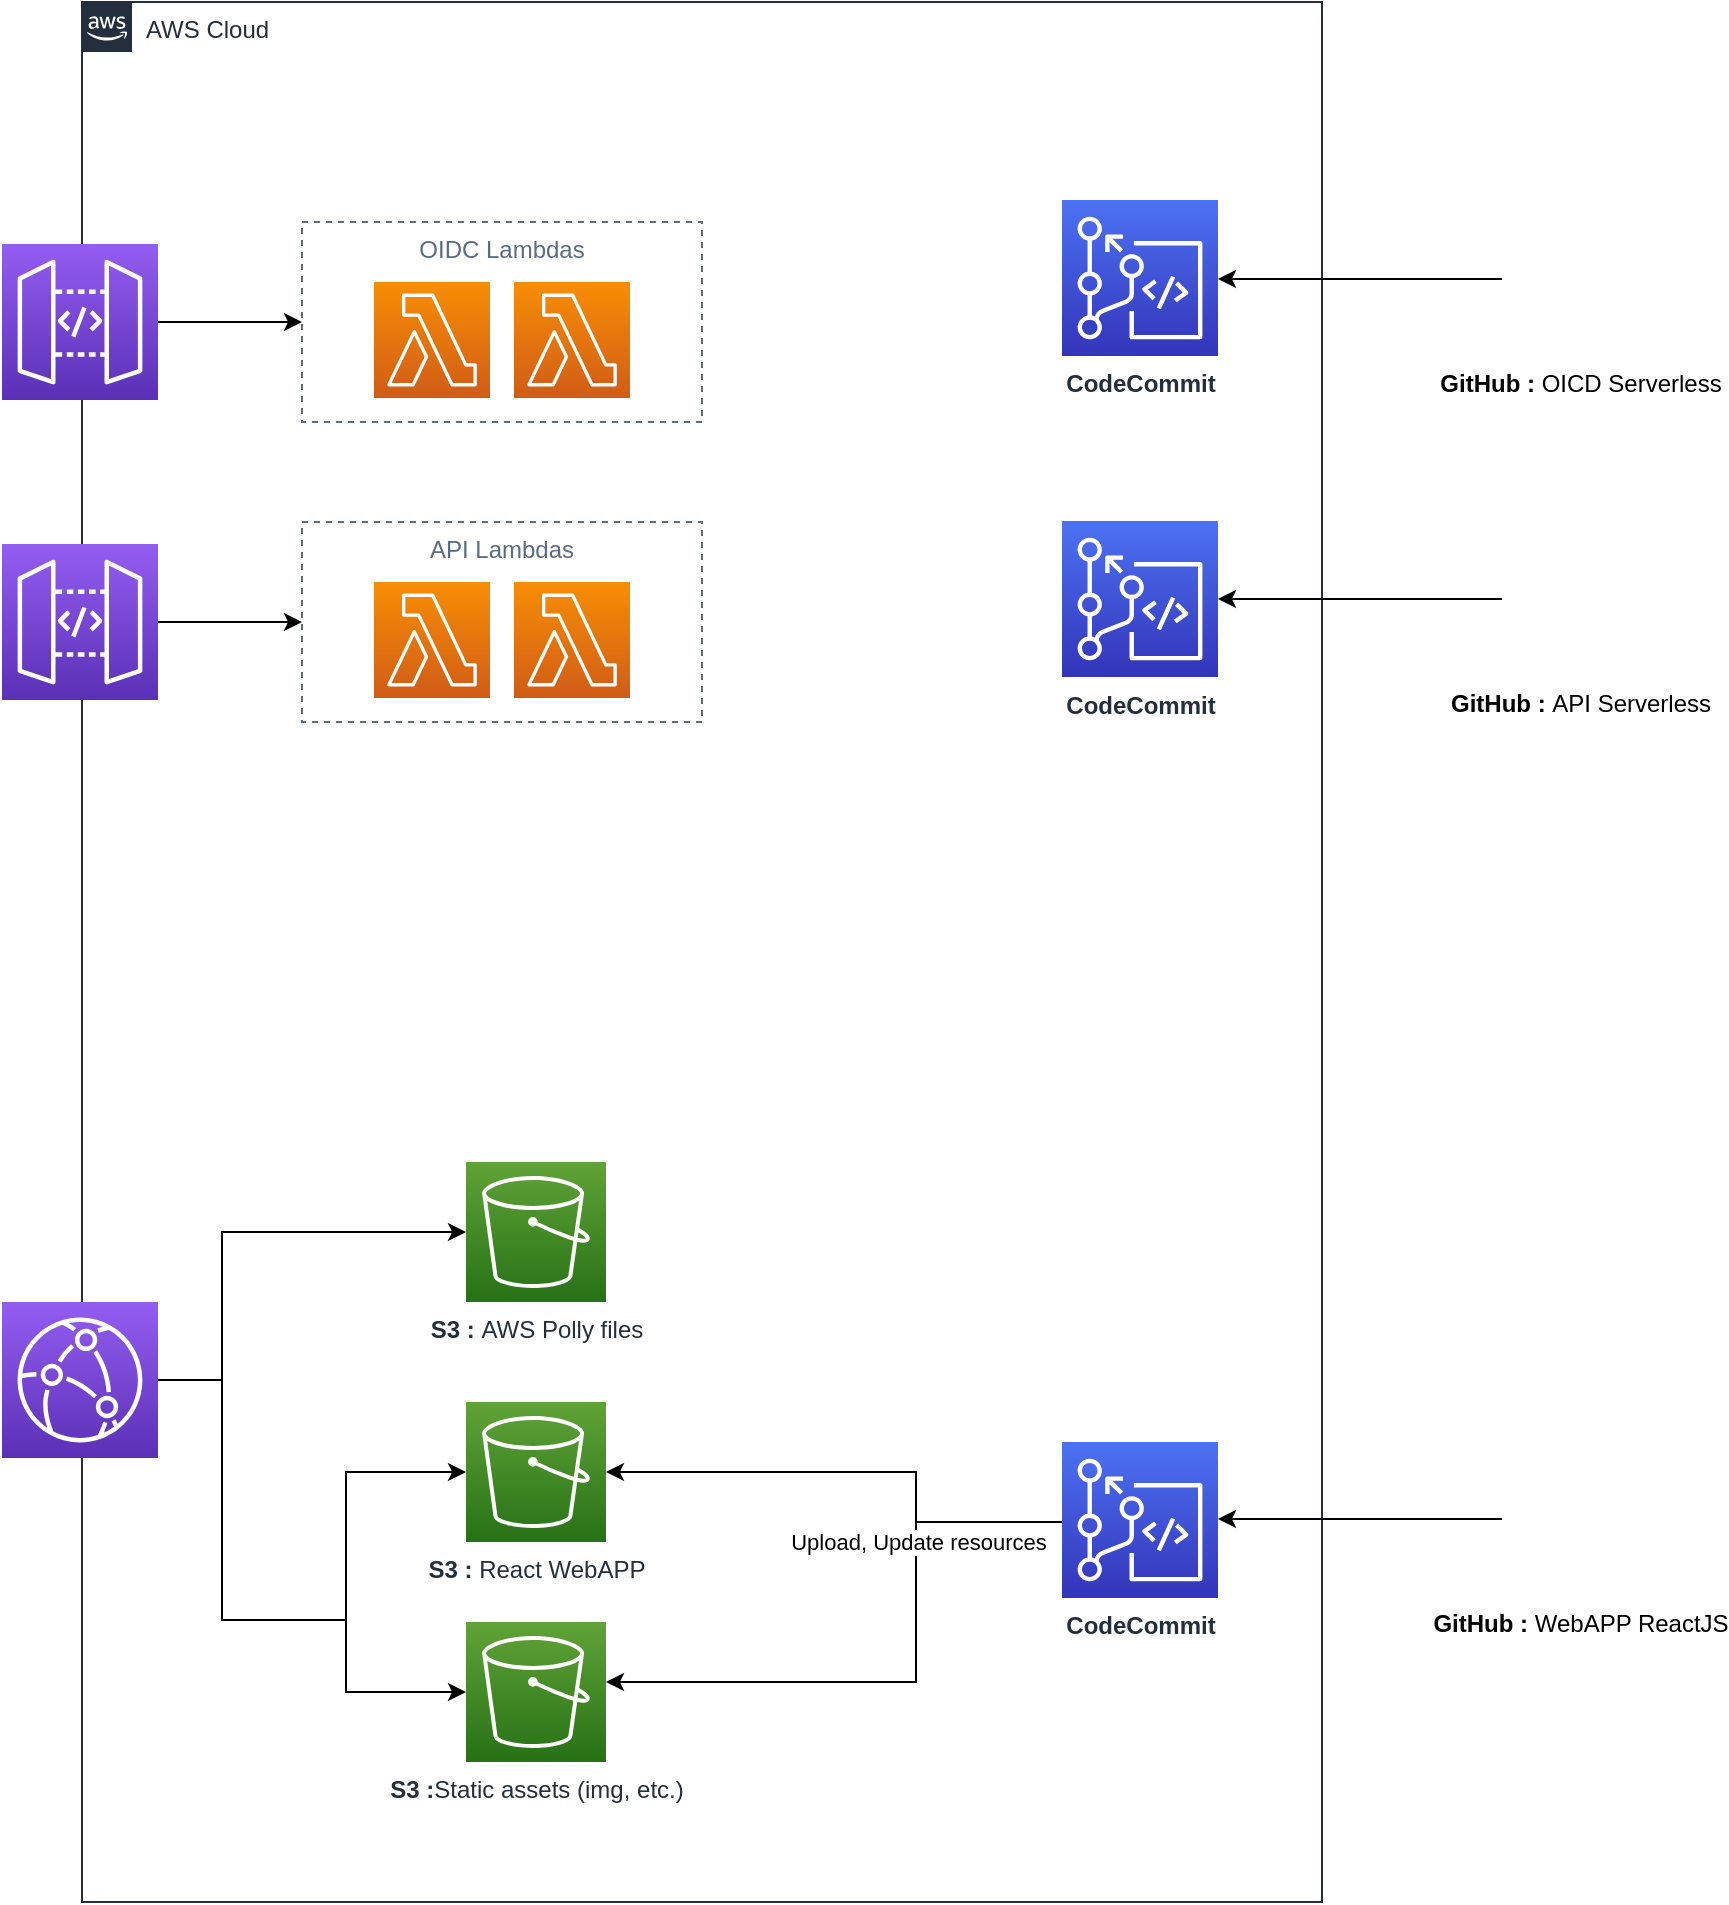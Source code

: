 <mxfile version="13.10.4" type="github">
  <diagram id="Ht1M8jgEwFfnCIfOTk4-" name="Page-1">
    <mxGraphModel dx="1071" dy="573" grid="1" gridSize="10" guides="1" tooltips="1" connect="1" arrows="1" fold="1" page="1" pageScale="1" pageWidth="1169" pageHeight="827" math="0" shadow="0">
      <root>
        <mxCell id="0" />
        <mxCell id="1" parent="0" />
        <mxCell id="j_7Q8GbdNrXEVzg3eeIV-1" value="AWS Cloud" style="points=[[0,0],[0.25,0],[0.5,0],[0.75,0],[1,0],[1,0.25],[1,0.5],[1,0.75],[1,1],[0.75,1],[0.5,1],[0.25,1],[0,1],[0,0.75],[0,0.5],[0,0.25]];outlineConnect=0;gradientColor=none;html=1;whiteSpace=wrap;fontSize=12;fontStyle=0;shape=mxgraph.aws4.group;grIcon=mxgraph.aws4.group_aws_cloud_alt;strokeColor=#232F3E;fillColor=none;verticalAlign=top;align=left;spacingLeft=30;fontColor=#232F3E;dashed=0;" vertex="1" parent="1">
          <mxGeometry x="430" y="80" width="620" height="950" as="geometry" />
        </mxCell>
        <mxCell id="j_7Q8GbdNrXEVzg3eeIV-8" style="edgeStyle=orthogonalEdgeStyle;rounded=0;orthogonalLoop=1;jettySize=auto;html=1;" edge="1" parent="1" target="j_7Q8GbdNrXEVzg3eeIV-5">
          <mxGeometry relative="1" as="geometry">
            <mxPoint x="530.0" y="889" as="sourcePoint" />
            <Array as="points">
              <mxPoint x="562" y="889" />
              <mxPoint x="562" y="815" />
            </Array>
          </mxGeometry>
        </mxCell>
        <mxCell id="j_7Q8GbdNrXEVzg3eeIV-9" style="edgeStyle=orthogonalEdgeStyle;rounded=0;orthogonalLoop=1;jettySize=auto;html=1;" edge="1" parent="1" source="j_7Q8GbdNrXEVzg3eeIV-4" target="j_7Q8GbdNrXEVzg3eeIV-6">
          <mxGeometry relative="1" as="geometry">
            <mxPoint x="530.0" y="889" as="sourcePoint" />
            <Array as="points">
              <mxPoint x="500" y="769" />
              <mxPoint x="500" y="889" />
              <mxPoint x="562" y="889" />
              <mxPoint x="562" y="925" />
            </Array>
          </mxGeometry>
        </mxCell>
        <mxCell id="j_7Q8GbdNrXEVzg3eeIV-10" style="edgeStyle=orthogonalEdgeStyle;rounded=0;orthogonalLoop=1;jettySize=auto;html=1;" edge="1" parent="1" source="j_7Q8GbdNrXEVzg3eeIV-4" target="j_7Q8GbdNrXEVzg3eeIV-7">
          <mxGeometry relative="1" as="geometry">
            <Array as="points">
              <mxPoint x="500" y="769" />
              <mxPoint x="500" y="695" />
            </Array>
          </mxGeometry>
        </mxCell>
        <mxCell id="j_7Q8GbdNrXEVzg3eeIV-4" value="" style="outlineConnect=0;fontColor=#232F3E;gradientColor=#945DF2;gradientDirection=north;fillColor=#5A30B5;strokeColor=#ffffff;dashed=0;verticalLabelPosition=bottom;verticalAlign=top;align=center;html=1;fontSize=12;fontStyle=0;aspect=fixed;shape=mxgraph.aws4.resourceIcon;resIcon=mxgraph.aws4.cloudfront;" vertex="1" parent="1">
          <mxGeometry x="390" y="730" width="78" height="78" as="geometry" />
        </mxCell>
        <mxCell id="j_7Q8GbdNrXEVzg3eeIV-5" value="&lt;b&gt;S3 : &lt;/b&gt;React WebAPP" style="outlineConnect=0;fontColor=#232F3E;gradientColor=#60A337;gradientDirection=north;fillColor=#277116;strokeColor=#ffffff;dashed=0;verticalLabelPosition=bottom;verticalAlign=top;align=center;html=1;fontSize=12;fontStyle=0;aspect=fixed;shape=mxgraph.aws4.resourceIcon;resIcon=mxgraph.aws4.s3;" vertex="1" parent="1">
          <mxGeometry x="622" y="780" width="70" height="70" as="geometry" />
        </mxCell>
        <mxCell id="j_7Q8GbdNrXEVzg3eeIV-6" value="&lt;b&gt;S3 :&lt;/b&gt;Static assets (img, etc.)&lt;b&gt;&lt;br&gt;&lt;/b&gt;" style="outlineConnect=0;fontColor=#232F3E;gradientColor=#60A337;gradientDirection=north;fillColor=#277116;strokeColor=#ffffff;dashed=0;verticalLabelPosition=bottom;verticalAlign=top;align=center;html=1;fontSize=12;fontStyle=0;aspect=fixed;shape=mxgraph.aws4.resourceIcon;resIcon=mxgraph.aws4.s3;" vertex="1" parent="1">
          <mxGeometry x="622" y="890" width="70" height="70" as="geometry" />
        </mxCell>
        <mxCell id="j_7Q8GbdNrXEVzg3eeIV-7" value="&lt;b&gt;S3 : &lt;/b&gt;AWS Polly files&lt;b&gt;&lt;br&gt;&lt;/b&gt;" style="outlineConnect=0;fontColor=#232F3E;gradientColor=#60A337;gradientDirection=north;fillColor=#277116;strokeColor=#ffffff;dashed=0;verticalLabelPosition=bottom;verticalAlign=top;align=center;html=1;fontSize=12;fontStyle=0;aspect=fixed;shape=mxgraph.aws4.resourceIcon;resIcon=mxgraph.aws4.s3;" vertex="1" parent="1">
          <mxGeometry x="622" y="660" width="70" height="70" as="geometry" />
        </mxCell>
        <mxCell id="j_7Q8GbdNrXEVzg3eeIV-21" style="edgeStyle=orthogonalEdgeStyle;rounded=0;orthogonalLoop=1;jettySize=auto;html=1;entryX=0;entryY=0.5;entryDx=0;entryDy=0;" edge="1" parent="1" source="j_7Q8GbdNrXEVzg3eeIV-13" target="j_7Q8GbdNrXEVzg3eeIV-3">
          <mxGeometry relative="1" as="geometry" />
        </mxCell>
        <mxCell id="j_7Q8GbdNrXEVzg3eeIV-13" value="" style="outlineConnect=0;fontColor=#232F3E;gradientColor=#945DF2;gradientDirection=north;fillColor=#5A30B5;strokeColor=#ffffff;dashed=0;verticalLabelPosition=bottom;verticalAlign=top;align=center;html=1;fontSize=12;fontStyle=0;aspect=fixed;shape=mxgraph.aws4.resourceIcon;resIcon=mxgraph.aws4.api_gateway;" vertex="1" parent="1">
          <mxGeometry x="390" y="351" width="78" height="78" as="geometry" />
        </mxCell>
        <mxCell id="j_7Q8GbdNrXEVzg3eeIV-14" value="" style="group" vertex="1" connectable="0" parent="1">
          <mxGeometry x="540" y="340" width="200" height="100" as="geometry" />
        </mxCell>
        <mxCell id="j_7Q8GbdNrXEVzg3eeIV-3" value="API Lambdas" style="fillColor=none;strokeColor=#5A6C86;dashed=1;verticalAlign=top;fontStyle=0;fontColor=#5A6C86;" vertex="1" parent="j_7Q8GbdNrXEVzg3eeIV-14">
          <mxGeometry width="200" height="100" as="geometry" />
        </mxCell>
        <mxCell id="j_7Q8GbdNrXEVzg3eeIV-11" value="" style="outlineConnect=0;fontColor=#232F3E;gradientColor=#F78E04;gradientDirection=north;fillColor=#D05C17;strokeColor=#ffffff;dashed=0;verticalLabelPosition=bottom;verticalAlign=top;align=center;html=1;fontSize=12;fontStyle=0;aspect=fixed;shape=mxgraph.aws4.resourceIcon;resIcon=mxgraph.aws4.lambda;" vertex="1" parent="j_7Q8GbdNrXEVzg3eeIV-14">
          <mxGeometry x="106" y="30" width="58" height="58" as="geometry" />
        </mxCell>
        <mxCell id="j_7Q8GbdNrXEVzg3eeIV-12" value="" style="outlineConnect=0;fontColor=#232F3E;gradientColor=#F78E04;gradientDirection=north;fillColor=#D05C17;strokeColor=#ffffff;dashed=0;verticalLabelPosition=bottom;verticalAlign=top;align=center;html=1;fontSize=12;fontStyle=0;aspect=fixed;shape=mxgraph.aws4.resourceIcon;resIcon=mxgraph.aws4.lambda;" vertex="1" parent="j_7Q8GbdNrXEVzg3eeIV-14">
          <mxGeometry x="36" y="30" width="58" height="58" as="geometry" />
        </mxCell>
        <mxCell id="j_7Q8GbdNrXEVzg3eeIV-20" style="edgeStyle=orthogonalEdgeStyle;rounded=0;orthogonalLoop=1;jettySize=auto;html=1;entryX=0;entryY=0.5;entryDx=0;entryDy=0;" edge="1" parent="1" source="j_7Q8GbdNrXEVzg3eeIV-15" target="j_7Q8GbdNrXEVzg3eeIV-17">
          <mxGeometry relative="1" as="geometry" />
        </mxCell>
        <mxCell id="j_7Q8GbdNrXEVzg3eeIV-15" value="" style="outlineConnect=0;fontColor=#232F3E;gradientColor=#945DF2;gradientDirection=north;fillColor=#5A30B5;strokeColor=#ffffff;dashed=0;verticalLabelPosition=bottom;verticalAlign=top;align=center;html=1;fontSize=12;fontStyle=0;aspect=fixed;shape=mxgraph.aws4.resourceIcon;resIcon=mxgraph.aws4.api_gateway;" vertex="1" parent="1">
          <mxGeometry x="390" y="201" width="78" height="78" as="geometry" />
        </mxCell>
        <mxCell id="j_7Q8GbdNrXEVzg3eeIV-16" value="" style="group" vertex="1" connectable="0" parent="1">
          <mxGeometry x="540" y="190" width="200" height="100" as="geometry" />
        </mxCell>
        <mxCell id="j_7Q8GbdNrXEVzg3eeIV-17" value="OIDC Lambdas" style="fillColor=none;strokeColor=#5A6C86;dashed=1;verticalAlign=top;fontStyle=0;fontColor=#5A6C86;" vertex="1" parent="j_7Q8GbdNrXEVzg3eeIV-16">
          <mxGeometry width="200" height="100" as="geometry" />
        </mxCell>
        <mxCell id="j_7Q8GbdNrXEVzg3eeIV-18" value="" style="outlineConnect=0;fontColor=#232F3E;gradientColor=#F78E04;gradientDirection=north;fillColor=#D05C17;strokeColor=#ffffff;dashed=0;verticalLabelPosition=bottom;verticalAlign=top;align=center;html=1;fontSize=12;fontStyle=0;aspect=fixed;shape=mxgraph.aws4.resourceIcon;resIcon=mxgraph.aws4.lambda;" vertex="1" parent="j_7Q8GbdNrXEVzg3eeIV-16">
          <mxGeometry x="106" y="30" width="58" height="58" as="geometry" />
        </mxCell>
        <mxCell id="j_7Q8GbdNrXEVzg3eeIV-19" value="" style="outlineConnect=0;fontColor=#232F3E;gradientColor=#F78E04;gradientDirection=north;fillColor=#D05C17;strokeColor=#ffffff;dashed=0;verticalLabelPosition=bottom;verticalAlign=top;align=center;html=1;fontSize=12;fontStyle=0;aspect=fixed;shape=mxgraph.aws4.resourceIcon;resIcon=mxgraph.aws4.lambda;" vertex="1" parent="j_7Q8GbdNrXEVzg3eeIV-16">
          <mxGeometry x="36" y="30" width="58" height="58" as="geometry" />
        </mxCell>
        <mxCell id="j_7Q8GbdNrXEVzg3eeIV-36" style="edgeStyle=orthogonalEdgeStyle;rounded=0;orthogonalLoop=1;jettySize=auto;html=1;" edge="1" parent="1" source="j_7Q8GbdNrXEVzg3eeIV-24" target="j_7Q8GbdNrXEVzg3eeIV-31">
          <mxGeometry relative="1" as="geometry">
            <Array as="points">
              <mxPoint x="1040" y="218" />
              <mxPoint x="1040" y="218" />
            </Array>
          </mxGeometry>
        </mxCell>
        <mxCell id="j_7Q8GbdNrXEVzg3eeIV-24" value="&lt;b&gt;GitHub : &lt;/b&gt;OICD Serverless" style="shape=image;html=1;verticalAlign=top;verticalLabelPosition=bottom;labelBackgroundColor=#ffffff;imageAspect=0;aspect=fixed;image=https://cdn4.iconfinder.com/data/icons/iconsimple-logotypes/512/github-128.png" vertex="1" parent="1">
          <mxGeometry x="1140" y="180" width="77" height="77" as="geometry" />
        </mxCell>
        <mxCell id="j_7Q8GbdNrXEVzg3eeIV-35" style="edgeStyle=orthogonalEdgeStyle;rounded=0;orthogonalLoop=1;jettySize=auto;html=1;" edge="1" parent="1" source="j_7Q8GbdNrXEVzg3eeIV-25" target="j_7Q8GbdNrXEVzg3eeIV-32">
          <mxGeometry relative="1" as="geometry" />
        </mxCell>
        <mxCell id="j_7Q8GbdNrXEVzg3eeIV-25" value="&lt;b&gt;GitHub : &lt;/b&gt;API Serverless" style="shape=image;html=1;verticalAlign=top;verticalLabelPosition=bottom;labelBackgroundColor=#ffffff;imageAspect=0;aspect=fixed;image=https://cdn4.iconfinder.com/data/icons/iconsimple-logotypes/512/github-128.png" vertex="1" parent="1">
          <mxGeometry x="1140" y="340" width="77" height="77" as="geometry" />
        </mxCell>
        <mxCell id="j_7Q8GbdNrXEVzg3eeIV-34" style="edgeStyle=orthogonalEdgeStyle;rounded=0;orthogonalLoop=1;jettySize=auto;html=1;" edge="1" parent="1" source="j_7Q8GbdNrXEVzg3eeIV-26" target="j_7Q8GbdNrXEVzg3eeIV-33">
          <mxGeometry relative="1" as="geometry">
            <Array as="points">
              <mxPoint x="1040" y="839" />
              <mxPoint x="1040" y="839" />
            </Array>
          </mxGeometry>
        </mxCell>
        <mxCell id="j_7Q8GbdNrXEVzg3eeIV-26" value="&lt;b&gt;GitHub : &lt;/b&gt;WebAPP ReactJS&lt;b&gt;&lt;br&gt;&lt;/b&gt;" style="shape=image;html=1;verticalAlign=top;verticalLabelPosition=bottom;labelBackgroundColor=#ffffff;imageAspect=0;aspect=fixed;image=https://cdn4.iconfinder.com/data/icons/iconsimple-logotypes/512/github-128.png" vertex="1" parent="1">
          <mxGeometry x="1140" y="800" width="77" height="77" as="geometry" />
        </mxCell>
        <mxCell id="j_7Q8GbdNrXEVzg3eeIV-31" value="&lt;b&gt;CodeCommit&lt;/b&gt;" style="outlineConnect=0;fontColor=#232F3E;gradientColor=#4D72F3;gradientDirection=north;fillColor=#3334B9;strokeColor=#ffffff;dashed=0;verticalLabelPosition=bottom;verticalAlign=top;align=center;html=1;fontSize=12;fontStyle=0;aspect=fixed;shape=mxgraph.aws4.resourceIcon;resIcon=mxgraph.aws4.codecommit;" vertex="1" parent="1">
          <mxGeometry x="920" y="179" width="78" height="78" as="geometry" />
        </mxCell>
        <mxCell id="j_7Q8GbdNrXEVzg3eeIV-32" value="&lt;b&gt;CodeCommit&lt;/b&gt;" style="outlineConnect=0;fontColor=#232F3E;gradientColor=#4D72F3;gradientDirection=north;fillColor=#3334B9;strokeColor=#ffffff;dashed=0;verticalLabelPosition=bottom;verticalAlign=top;align=center;html=1;fontSize=12;fontStyle=0;aspect=fixed;shape=mxgraph.aws4.resourceIcon;resIcon=mxgraph.aws4.codecommit;" vertex="1" parent="1">
          <mxGeometry x="920" y="339.5" width="78" height="78" as="geometry" />
        </mxCell>
        <mxCell id="j_7Q8GbdNrXEVzg3eeIV-37" style="edgeStyle=orthogonalEdgeStyle;rounded=0;orthogonalLoop=1;jettySize=auto;html=1;" edge="1" parent="1" source="j_7Q8GbdNrXEVzg3eeIV-33" target="j_7Q8GbdNrXEVzg3eeIV-5">
          <mxGeometry relative="1" as="geometry">
            <Array as="points">
              <mxPoint x="847" y="840" />
              <mxPoint x="847" y="815" />
            </Array>
          </mxGeometry>
        </mxCell>
        <mxCell id="j_7Q8GbdNrXEVzg3eeIV-38" style="edgeStyle=orthogonalEdgeStyle;rounded=0;orthogonalLoop=1;jettySize=auto;html=1;" edge="1" parent="1" source="j_7Q8GbdNrXEVzg3eeIV-33" target="j_7Q8GbdNrXEVzg3eeIV-6">
          <mxGeometry relative="1" as="geometry">
            <Array as="points">
              <mxPoint x="847" y="840" />
              <mxPoint x="847" y="920" />
            </Array>
          </mxGeometry>
        </mxCell>
        <mxCell id="j_7Q8GbdNrXEVzg3eeIV-39" value="Upload, Update resources" style="edgeLabel;html=1;align=center;verticalAlign=middle;resizable=0;points=[];" vertex="1" connectable="0" parent="j_7Q8GbdNrXEVzg3eeIV-38">
          <mxGeometry x="-0.462" y="1" relative="1" as="geometry">
            <mxPoint as="offset" />
          </mxGeometry>
        </mxCell>
        <mxCell id="j_7Q8GbdNrXEVzg3eeIV-33" value="&lt;b&gt;CodeCommit&lt;/b&gt;" style="outlineConnect=0;fontColor=#232F3E;gradientColor=#4D72F3;gradientDirection=north;fillColor=#3334B9;strokeColor=#ffffff;dashed=0;verticalLabelPosition=bottom;verticalAlign=top;align=center;html=1;fontSize=12;fontStyle=0;aspect=fixed;shape=mxgraph.aws4.resourceIcon;resIcon=mxgraph.aws4.codecommit;" vertex="1" parent="1">
          <mxGeometry x="920" y="800" width="78" height="78" as="geometry" />
        </mxCell>
      </root>
    </mxGraphModel>
  </diagram>
</mxfile>
